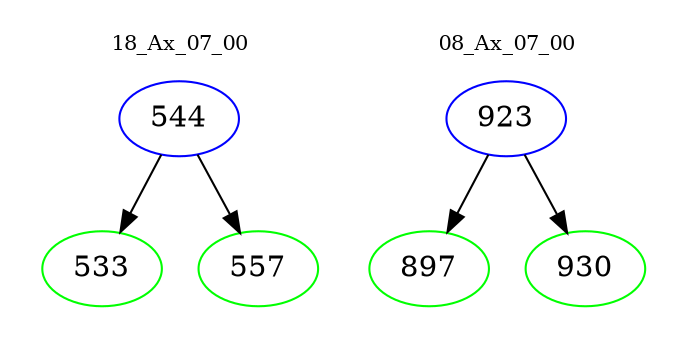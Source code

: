 digraph{
subgraph cluster_0 {
color = white
label = "18_Ax_07_00";
fontsize=10;
T0_544 [label="544", color="blue"]
T0_544 -> T0_533 [color="black"]
T0_533 [label="533", color="green"]
T0_544 -> T0_557 [color="black"]
T0_557 [label="557", color="green"]
}
subgraph cluster_1 {
color = white
label = "08_Ax_07_00";
fontsize=10;
T1_923 [label="923", color="blue"]
T1_923 -> T1_897 [color="black"]
T1_897 [label="897", color="green"]
T1_923 -> T1_930 [color="black"]
T1_930 [label="930", color="green"]
}
}
